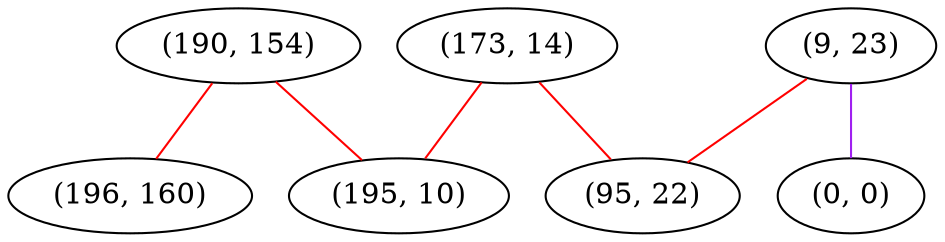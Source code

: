 graph "" {
"(190, 154)";
"(173, 14)";
"(195, 10)";
"(9, 23)";
"(95, 22)";
"(0, 0)";
"(196, 160)";
"(190, 154)" -- "(195, 10)"  [color=red, key=0, weight=1];
"(190, 154)" -- "(196, 160)"  [color=red, key=0, weight=1];
"(173, 14)" -- "(95, 22)"  [color=red, key=0, weight=1];
"(173, 14)" -- "(195, 10)"  [color=red, key=0, weight=1];
"(9, 23)" -- "(95, 22)"  [color=red, key=0, weight=1];
"(9, 23)" -- "(0, 0)"  [color=purple, key=0, weight=4];
}
